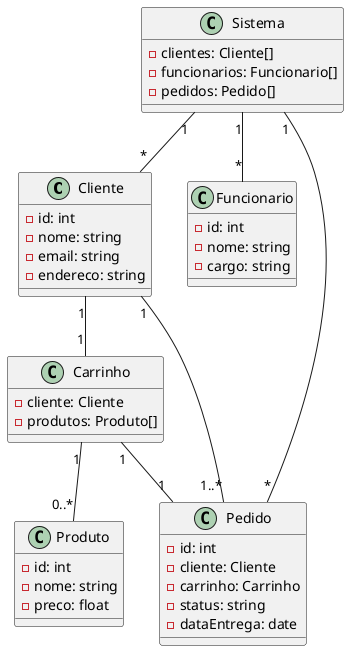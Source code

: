 @startuml

class Cliente {
  -id: int
  -nome: string
  -email: string
  -endereco: string
}

class Funcionario {
  -id: int
  -nome: string
  -cargo: string
}

class Pedido {
  -id: int
  -cliente: Cliente
  -carrinho: Carrinho
  -status: string
  -dataEntrega: date
}

class Produto {
  -id: int
  -nome: string
  -preco: float
}

class Carrinho {
  -cliente: Cliente
  -produtos: Produto[]
}

class Sistema {
  -clientes: Cliente[]
  -funcionarios: Funcionario[]
  -pedidos: Pedido[]
}

Cliente "1" -- "1" Carrinho
Carrinho "1" -- "0..*" Produto
Carrinho "1" -- "1" Pedido
Sistema "1" -- "*" Cliente
Sistema "1" -- "*" Funcionario
Sistema "1" -- "*" Pedido
Pedido "1..*" -- "1" Cliente

@enduml

